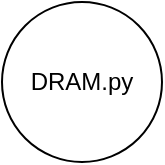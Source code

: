 <mxfile version="20.2.3" type="github">
  <diagram id="t5bP6VZg-CHLaKBq3xeW" name="Page-1">
    <mxGraphModel dx="782" dy="1147" grid="1" gridSize="10" guides="1" tooltips="1" connect="1" arrows="1" fold="1" page="1" pageScale="1" pageWidth="850" pageHeight="1100" math="0" shadow="0">
      <root>
        <mxCell id="0" />
        <mxCell id="1" parent="0" />
        <mxCell id="C0oqmWvS3XGpqQxx-sJI-1" value="DRAM.py" style="ellipse;whiteSpace=wrap;html=1;aspect=fixed;" vertex="1" parent="1">
          <mxGeometry x="379" y="550" width="80" height="80" as="geometry" />
        </mxCell>
      </root>
    </mxGraphModel>
  </diagram>
</mxfile>
